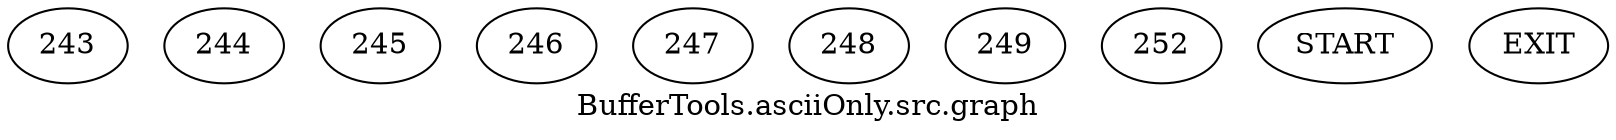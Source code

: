 /* --------------------------------------------------- */
/* Generated by Dr. Garbage Control Flow Graph Factory */
/* http://www.drgarbage.com                            */
/* Version: 4.5.0.201508311741                         */
/* Retrieved on: 2020-01-18 16:19:12.313               */
/* --------------------------------------------------- */
digraph "BufferTools.asciiOnly.src.graph" {
 graph [label="BufferTools.asciiOnly.src.graph"];
 2 [label="243" ]
 3 [label="244" ]
 4 [label="245" ]
 5 [label="246" ]
 6 [label="247" ]
 7 [label="248" ]
 8 [label="249" ]
 9 [label="252" ]
 10 [label="START" ]
 11 [label="EXIT" ]
 10  2 
 2  3 
 7  8 
 8  3 
 3  4 
 4  5 
 5  6
 6  3 
 5  7
 3  9
 9  11 
}
